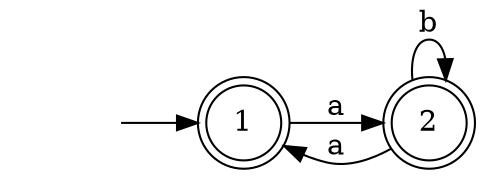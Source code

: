 digraph G {
	rankdir=LR;
	null [shape = plaintext label=""]
	1 [shape=doublecircle];
	2 [shape=doublecircle];
	null -> 1
	1 -> 2 [label = "a"];
	2 -> 1 [label = "a"];
	2 -> 2 [label = "b"];
}

